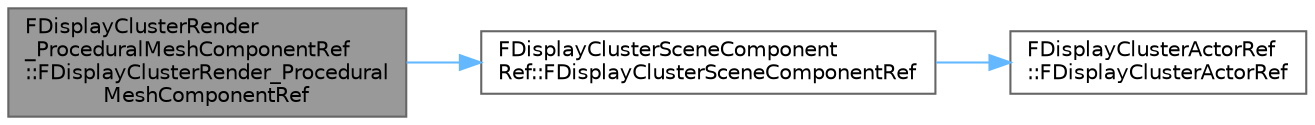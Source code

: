 digraph "FDisplayClusterRender_ProceduralMeshComponentRef::FDisplayClusterRender_ProceduralMeshComponentRef"
{
 // INTERACTIVE_SVG=YES
 // LATEX_PDF_SIZE
  bgcolor="transparent";
  edge [fontname=Helvetica,fontsize=10,labelfontname=Helvetica,labelfontsize=10];
  node [fontname=Helvetica,fontsize=10,shape=box,height=0.2,width=0.4];
  rankdir="LR";
  Node1 [id="Node000001",label="FDisplayClusterRender\l_ProceduralMeshComponentRef\l::FDisplayClusterRender_Procedural\lMeshComponentRef",height=0.2,width=0.4,color="gray40", fillcolor="grey60", style="filled", fontcolor="black",tooltip=" "];
  Node1 -> Node2 [id="edge1_Node000001_Node000002",color="steelblue1",style="solid",tooltip=" "];
  Node2 [id="Node000002",label="FDisplayClusterSceneComponent\lRef::FDisplayClusterSceneComponentRef",height=0.2,width=0.4,color="grey40", fillcolor="white", style="filled",URL="$d9/d84/classFDisplayClusterSceneComponentRef.html#a5d320dcf8019f7c3be7e0f09998d147d",tooltip=" "];
  Node2 -> Node3 [id="edge2_Node000002_Node000003",color="steelblue1",style="solid",tooltip=" "];
  Node3 [id="Node000003",label="FDisplayClusterActorRef\l::FDisplayClusterActorRef",height=0.2,width=0.4,color="grey40", fillcolor="white", style="filled",URL="$d2/dbd/classFDisplayClusterActorRef.html#a54317062bce46529069ab38039f2c445",tooltip=" "];
}
